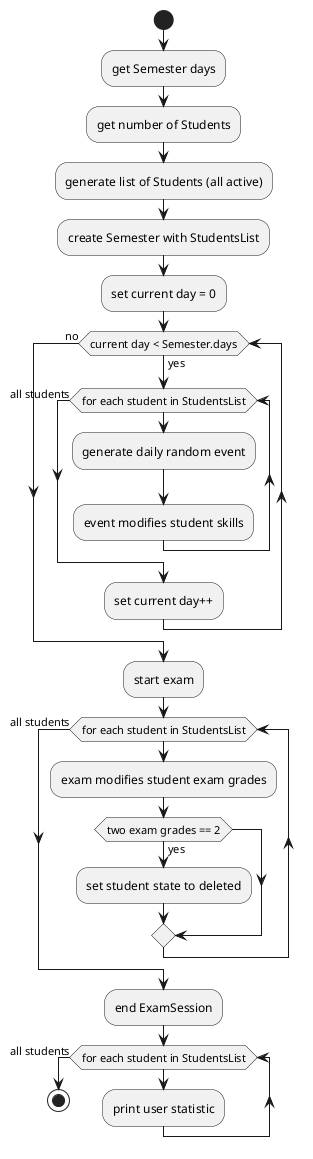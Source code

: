 @startuml
'https://plantuml.com/activity-diagram-beta

start
:get Semester days;
:get number of Students;
:generate list of Students (all active);
:create Semester with StudentsList;
:set current day = 0;
while (current day < Semester.days) is (yes)
    while (for each student in StudentsList)
        :generate daily random event;
        :event modifies student skills;
    endwhile (all students)
    :set current day++;
endwhile (no)
:start exam;
while (for each student in StudentsList)
    :exam modifies student exam grades;
    if (two exam grades == 2) then (yes)
        :set student state to deleted;
    endif
endwhile (all students)
:end ExamSession;
while (for each student in StudentsList)
    :print user statistic;
endwhile (all students)

stop
@enduml
